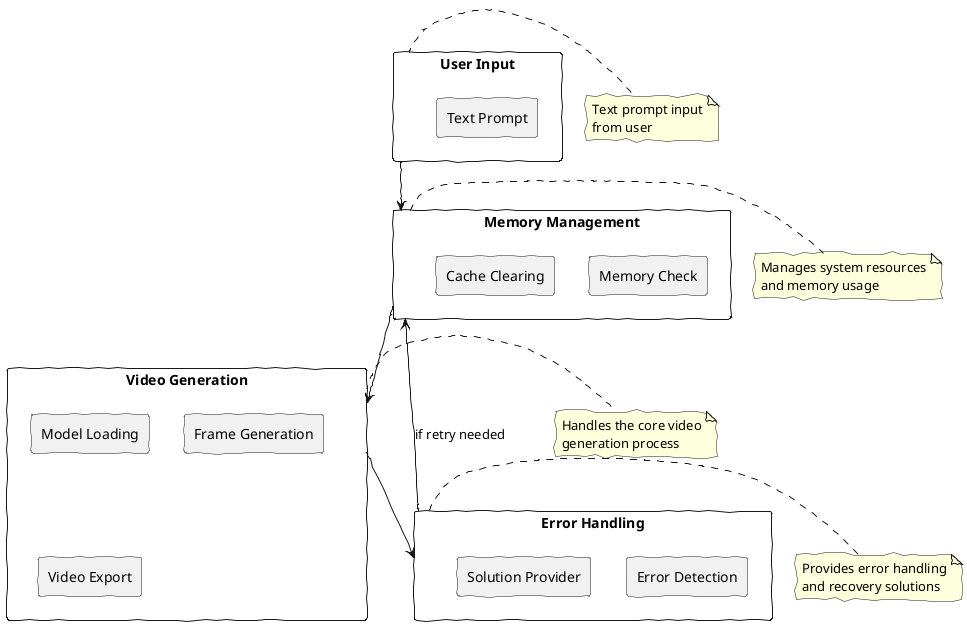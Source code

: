 @startuml
skinparam handwritten true
skinparam backgroundColor white

rectangle "User Input" as input {
  rectangle "Text Prompt" as prompt
}

rectangle "Memory Management" as memory {
  rectangle "Memory Check" as check
  rectangle "Cache Clearing" as cache
}

rectangle "Video Generation" as video {
  rectangle "Model Loading" as model
  rectangle "Frame Generation" as frames
  rectangle "Video Export" as export
}

rectangle "Error Handling" as error {
  rectangle "Error Detection" as detect
  rectangle "Solution Provider" as solution
}

input --> memory
memory --> video
video --> error
error --> memory : if retry needed

note right of input
  Text prompt input
  from user
end note

note right of memory
  Manages system resources
  and memory usage
end note

note right of video
  Handles the core video
  generation process
end note

note right of error
  Provides error handling
  and recovery solutions
end note
@enduml 